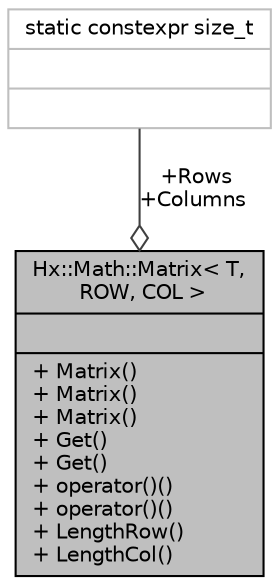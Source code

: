 digraph "Hx::Math::Matrix&lt; T, ROW, COL &gt;"
{
  edge [fontname="Helvetica",fontsize="10",labelfontname="Helvetica",labelfontsize="10"];
  node [fontname="Helvetica",fontsize="10",shape=record];
  Node1 [label="{Hx::Math::Matrix\< T,\l ROW, COL \>\n||+ Matrix()\l+ Matrix()\l+ Matrix()\l+ Get()\l+ Get()\l+ operator()()\l+ operator()()\l+ LengthRow()\l+ LengthCol()\l}",height=0.2,width=0.4,color="black", fillcolor="grey75", style="filled", fontcolor="black"];
  Node2 -> Node1 [color="grey25",fontsize="10",style="solid",label=" +Rows\n+Columns" ,arrowhead="odiamond",fontname="Helvetica"];
  Node2 [label="{static constexpr size_t\n||}",height=0.2,width=0.4,color="grey75", fillcolor="white", style="filled"];
}
